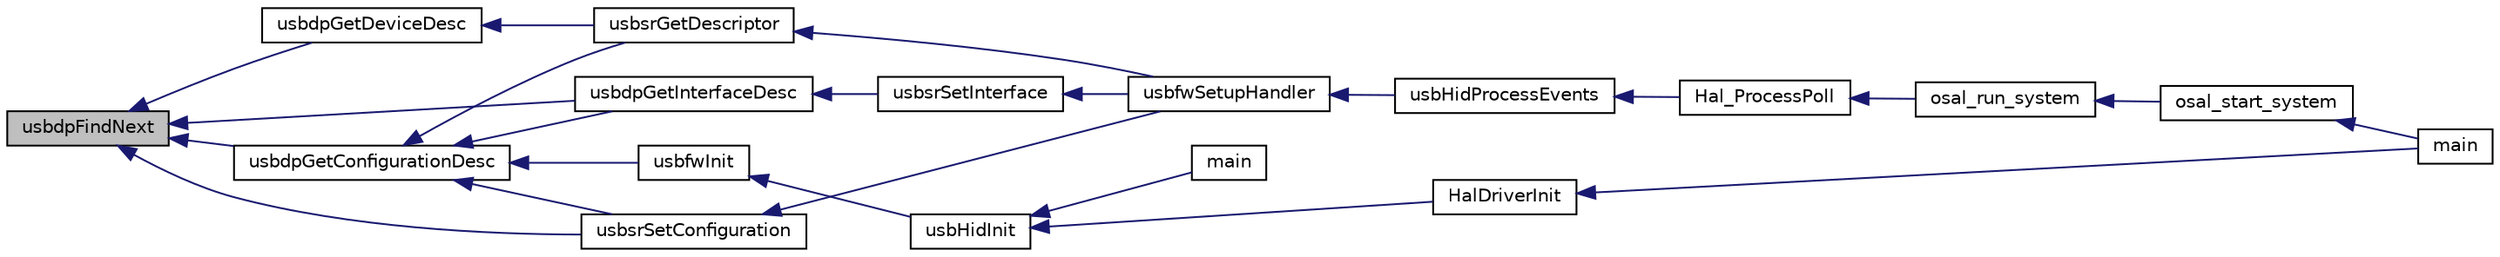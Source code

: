digraph "usbdpFindNext"
{
  edge [fontname="Helvetica",fontsize="10",labelfontname="Helvetica",labelfontsize="10"];
  node [fontname="Helvetica",fontsize="10",shape=record];
  rankdir="LR";
  Node1 [label="usbdpFindNext",height=0.2,width=0.4,color="black", fillcolor="grey75", style="filled" fontcolor="black"];
  Node1 -> Node2 [dir="back",color="midnightblue",fontsize="10",style="solid",fontname="Helvetica"];
  Node2 [label="usbdpGetDeviceDesc",height=0.2,width=0.4,color="black", fillcolor="white", style="filled",URL="$group__module__usb__descriptor__parser.html#gaae57f357e424df5b35adcabbf5ade71d",tooltip="Locates the (one and only) device descriptor. "];
  Node2 -> Node3 [dir="back",color="midnightblue",fontsize="10",style="solid",fontname="Helvetica"];
  Node3 [label="usbsrGetDescriptor",height=0.2,width=0.4,color="black", fillcolor="white", style="filled",URL="$group__module__usb__standard__requests.html#ga4f422fe6adf5b3c21992969fa032e1dc",tooltip="Processes the GET_DESCRIPTOR request (returns the specified USB descriptor) "];
  Node3 -> Node4 [dir="back",color="midnightblue",fontsize="10",style="solid",fontname="Helvetica"];
  Node4 [label="usbfwSetupHandler",height=0.2,width=0.4,color="black", fillcolor="white", style="filled",URL="$group__module__usb__framework.html#gae52e7cdc318b2ea8e2a13503843a3858",tooltip="USB Setup Handler. "];
  Node4 -> Node5 [dir="back",color="midnightblue",fontsize="10",style="solid",fontname="Helvetica"];
  Node5 [label="usbHidProcessEvents",height=0.2,width=0.4,color="black", fillcolor="white", style="filled",URL="$usb__hid_8h.html#a9a1804712272bfd3901ac9a60338e878"];
  Node5 -> Node6 [dir="back",color="midnightblue",fontsize="10",style="solid",fontname="Helvetica"];
  Node6 [label="Hal_ProcessPoll",height=0.2,width=0.4,color="black", fillcolor="white", style="filled",URL="$target_2_c_c2541_a_r_c_2hal__drivers_8h.html#a2162ec829720c485ca769daa276a5f2e"];
  Node6 -> Node7 [dir="back",color="midnightblue",fontsize="10",style="solid",fontname="Helvetica"];
  Node7 [label="osal_run_system",height=0.2,width=0.4,color="black", fillcolor="white", style="filled",URL="$_o_s_a_l_8h.html#a82425dadb026a04ec77d236d280323c3"];
  Node7 -> Node8 [dir="back",color="midnightblue",fontsize="10",style="solid",fontname="Helvetica"];
  Node8 [label="osal_start_system",height=0.2,width=0.4,color="black", fillcolor="white", style="filled",URL="$_o_s_a_l_8h.html#aae899a0a7f8861e6ef60abcebfca1f3f"];
  Node8 -> Node9 [dir="back",color="midnightblue",fontsize="10",style="solid",fontname="Helvetica"];
  Node9 [label="main",height=0.2,width=0.4,color="black", fillcolor="white", style="filled",URL="$_b_l_e___bridge___main_8c.html#a840291bc02cba5474a4cb46a9b9566fe"];
  Node1 -> Node10 [dir="back",color="midnightblue",fontsize="10",style="solid",fontname="Helvetica"];
  Node10 [label="usbdpGetConfigurationDesc",height=0.2,width=0.4,color="black", fillcolor="white", style="filled",URL="$group__module__usb__descriptor__parser.html#ga8ebd0fb9a85c4c5061775389002b38b2",tooltip="Locates a configuration descriptor. "];
  Node10 -> Node11 [dir="back",color="midnightblue",fontsize="10",style="solid",fontname="Helvetica"];
  Node11 [label="usbdpGetInterfaceDesc",height=0.2,width=0.4,color="black", fillcolor="white", style="filled",URL="$group__module__usb__descriptor__parser.html#ga94c73ff530f8f742252120da69353f27",tooltip="Locates an interface descriptor. "];
  Node11 -> Node12 [dir="back",color="midnightblue",fontsize="10",style="solid",fontname="Helvetica"];
  Node12 [label="usbsrSetInterface",height=0.2,width=0.4,color="black", fillcolor="white", style="filled",URL="$group__module__usb__standard__requests.html#ga2a7f7c8d79ed7d5551b9dc60bd1f605d",tooltip="Processes the SET_INTERFACE request (selects an alternate setting for the specified interface) ..."];
  Node12 -> Node4 [dir="back",color="midnightblue",fontsize="10",style="solid",fontname="Helvetica"];
  Node10 -> Node13 [dir="back",color="midnightblue",fontsize="10",style="solid",fontname="Helvetica"];
  Node13 [label="usbfwInit",height=0.2,width=0.4,color="black", fillcolor="white", style="filled",URL="$group__module__usb__framework.html#gaef6fccb6904e0053371f88b9160f9118",tooltip="Initializes the USB framework. "];
  Node13 -> Node14 [dir="back",color="midnightblue",fontsize="10",style="solid",fontname="Helvetica"];
  Node14 [label="usbHidInit",height=0.2,width=0.4,color="black", fillcolor="white", style="filled",URL="$usb__hid_8h.html#a9dd450698d52029ca262ef967d0591cd",tooltip="Initializes the Module_usb_firmware_library_config module. "];
  Node14 -> Node15 [dir="back",color="midnightblue",fontsize="10",style="solid",fontname="Helvetica"];
  Node15 [label="HalDriverInit",height=0.2,width=0.4,color="black", fillcolor="white", style="filled",URL="$target_2_c_c2541_a_r_c_2hal__drivers_8h.html#ab2408093f309dc37abb3afce38635135"];
  Node15 -> Node9 [dir="back",color="midnightblue",fontsize="10",style="solid",fontname="Helvetica"];
  Node14 -> Node16 [dir="back",color="midnightblue",fontsize="10",style="solid",fontname="Helvetica"];
  Node16 [label="main",height=0.2,width=0.4,color="black", fillcolor="white", style="filled",URL="$_hidapp___main_8c.html#a840291bc02cba5474a4cb46a9b9566fe"];
  Node10 -> Node3 [dir="back",color="midnightblue",fontsize="10",style="solid",fontname="Helvetica"];
  Node10 -> Node17 [dir="back",color="midnightblue",fontsize="10",style="solid",fontname="Helvetica"];
  Node17 [label="usbsrSetConfiguration",height=0.2,width=0.4,color="black", fillcolor="white", style="filled",URL="$group__module__usb__standard__requests.html#gaf8ebcfe6a05f0875c55489d20c7e6fe9",tooltip="Processes the SET_CONFIGURATION request (sets the device configuration) "];
  Node17 -> Node4 [dir="back",color="midnightblue",fontsize="10",style="solid",fontname="Helvetica"];
  Node1 -> Node11 [dir="back",color="midnightblue",fontsize="10",style="solid",fontname="Helvetica"];
  Node1 -> Node17 [dir="back",color="midnightblue",fontsize="10",style="solid",fontname="Helvetica"];
}
